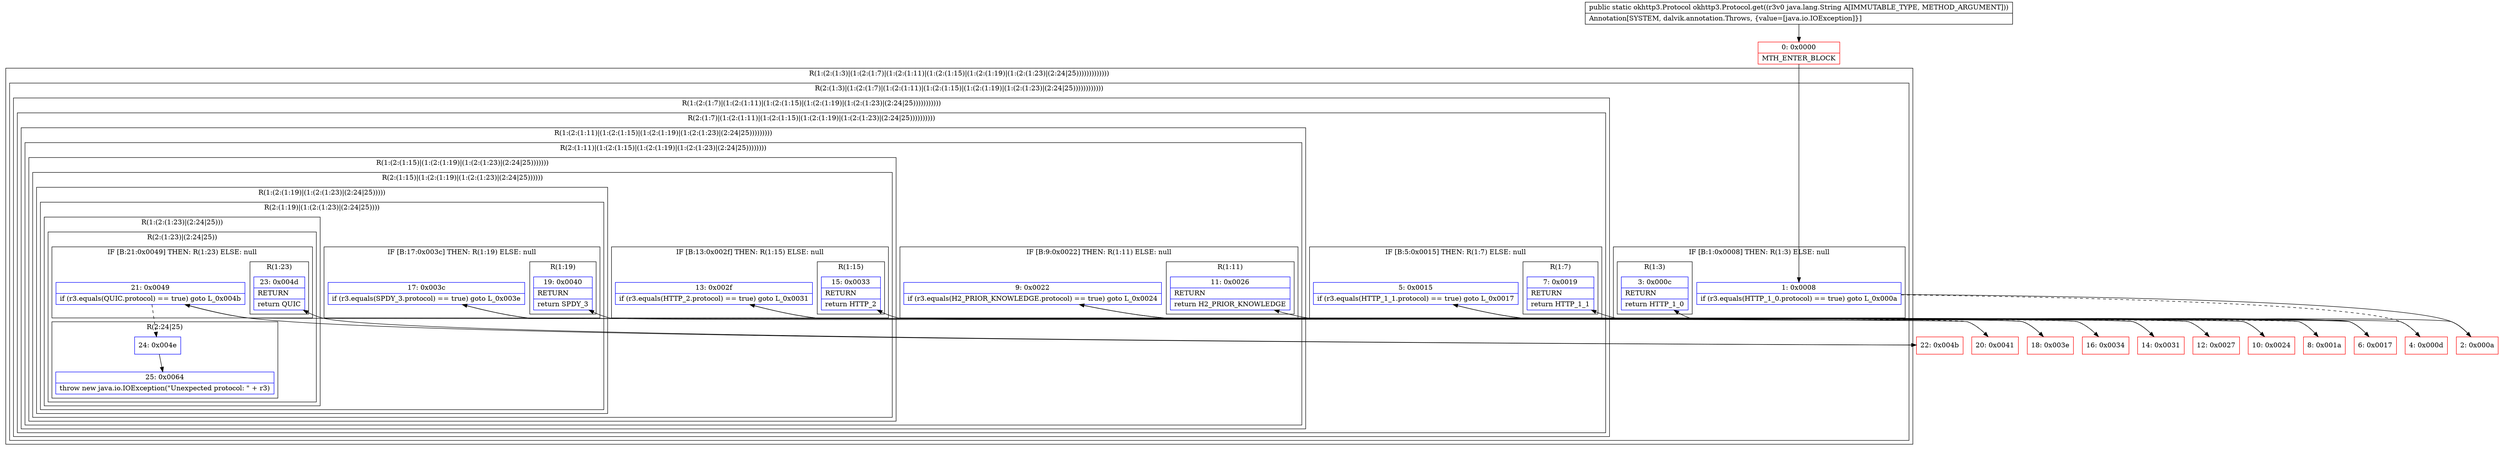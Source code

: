 digraph "CFG forokhttp3.Protocol.get(Ljava\/lang\/String;)Lokhttp3\/Protocol;" {
subgraph cluster_Region_937838101 {
label = "R(1:(2:(1:3)|(1:(2:(1:7)|(1:(2:(1:11)|(1:(2:(1:15)|(1:(2:(1:19)|(1:(2:(1:23)|(2:24|25)))))))))))))";
node [shape=record,color=blue];
subgraph cluster_Region_1004720369 {
label = "R(2:(1:3)|(1:(2:(1:7)|(1:(2:(1:11)|(1:(2:(1:15)|(1:(2:(1:19)|(1:(2:(1:23)|(2:24|25))))))))))))";
node [shape=record,color=blue];
subgraph cluster_IfRegion_1052262294 {
label = "IF [B:1:0x0008] THEN: R(1:3) ELSE: null";
node [shape=record,color=blue];
Node_1 [shape=record,label="{1\:\ 0x0008|if (r3.equals(HTTP_1_0.protocol) == true) goto L_0x000a\l}"];
subgraph cluster_Region_1827692001 {
label = "R(1:3)";
node [shape=record,color=blue];
Node_3 [shape=record,label="{3\:\ 0x000c|RETURN\l|return HTTP_1_0\l}"];
}
}
subgraph cluster_Region_1763932292 {
label = "R(1:(2:(1:7)|(1:(2:(1:11)|(1:(2:(1:15)|(1:(2:(1:19)|(1:(2:(1:23)|(2:24|25)))))))))))";
node [shape=record,color=blue];
subgraph cluster_Region_1156274185 {
label = "R(2:(1:7)|(1:(2:(1:11)|(1:(2:(1:15)|(1:(2:(1:19)|(1:(2:(1:23)|(2:24|25))))))))))";
node [shape=record,color=blue];
subgraph cluster_IfRegion_995138445 {
label = "IF [B:5:0x0015] THEN: R(1:7) ELSE: null";
node [shape=record,color=blue];
Node_5 [shape=record,label="{5\:\ 0x0015|if (r3.equals(HTTP_1_1.protocol) == true) goto L_0x0017\l}"];
subgraph cluster_Region_1428276819 {
label = "R(1:7)";
node [shape=record,color=blue];
Node_7 [shape=record,label="{7\:\ 0x0019|RETURN\l|return HTTP_1_1\l}"];
}
}
subgraph cluster_Region_657744683 {
label = "R(1:(2:(1:11)|(1:(2:(1:15)|(1:(2:(1:19)|(1:(2:(1:23)|(2:24|25)))))))))";
node [shape=record,color=blue];
subgraph cluster_Region_956390612 {
label = "R(2:(1:11)|(1:(2:(1:15)|(1:(2:(1:19)|(1:(2:(1:23)|(2:24|25))))))))";
node [shape=record,color=blue];
subgraph cluster_IfRegion_112338058 {
label = "IF [B:9:0x0022] THEN: R(1:11) ELSE: null";
node [shape=record,color=blue];
Node_9 [shape=record,label="{9\:\ 0x0022|if (r3.equals(H2_PRIOR_KNOWLEDGE.protocol) == true) goto L_0x0024\l}"];
subgraph cluster_Region_1568303441 {
label = "R(1:11)";
node [shape=record,color=blue];
Node_11 [shape=record,label="{11\:\ 0x0026|RETURN\l|return H2_PRIOR_KNOWLEDGE\l}"];
}
}
subgraph cluster_Region_1507026158 {
label = "R(1:(2:(1:15)|(1:(2:(1:19)|(1:(2:(1:23)|(2:24|25)))))))";
node [shape=record,color=blue];
subgraph cluster_Region_1778873596 {
label = "R(2:(1:15)|(1:(2:(1:19)|(1:(2:(1:23)|(2:24|25))))))";
node [shape=record,color=blue];
subgraph cluster_IfRegion_2097584962 {
label = "IF [B:13:0x002f] THEN: R(1:15) ELSE: null";
node [shape=record,color=blue];
Node_13 [shape=record,label="{13\:\ 0x002f|if (r3.equals(HTTP_2.protocol) == true) goto L_0x0031\l}"];
subgraph cluster_Region_1933071698 {
label = "R(1:15)";
node [shape=record,color=blue];
Node_15 [shape=record,label="{15\:\ 0x0033|RETURN\l|return HTTP_2\l}"];
}
}
subgraph cluster_Region_823045071 {
label = "R(1:(2:(1:19)|(1:(2:(1:23)|(2:24|25)))))";
node [shape=record,color=blue];
subgraph cluster_Region_1627363718 {
label = "R(2:(1:19)|(1:(2:(1:23)|(2:24|25))))";
node [shape=record,color=blue];
subgraph cluster_IfRegion_703251024 {
label = "IF [B:17:0x003c] THEN: R(1:19) ELSE: null";
node [shape=record,color=blue];
Node_17 [shape=record,label="{17\:\ 0x003c|if (r3.equals(SPDY_3.protocol) == true) goto L_0x003e\l}"];
subgraph cluster_Region_407470330 {
label = "R(1:19)";
node [shape=record,color=blue];
Node_19 [shape=record,label="{19\:\ 0x0040|RETURN\l|return SPDY_3\l}"];
}
}
subgraph cluster_Region_1549603055 {
label = "R(1:(2:(1:23)|(2:24|25)))";
node [shape=record,color=blue];
subgraph cluster_Region_1089638731 {
label = "R(2:(1:23)|(2:24|25))";
node [shape=record,color=blue];
subgraph cluster_IfRegion_1073029959 {
label = "IF [B:21:0x0049] THEN: R(1:23) ELSE: null";
node [shape=record,color=blue];
Node_21 [shape=record,label="{21\:\ 0x0049|if (r3.equals(QUIC.protocol) == true) goto L_0x004b\l}"];
subgraph cluster_Region_1802447379 {
label = "R(1:23)";
node [shape=record,color=blue];
Node_23 [shape=record,label="{23\:\ 0x004d|RETURN\l|return QUIC\l}"];
}
}
subgraph cluster_Region_1602328057 {
label = "R(2:24|25)";
node [shape=record,color=blue];
Node_24 [shape=record,label="{24\:\ 0x004e}"];
Node_25 [shape=record,label="{25\:\ 0x0064|throw new java.io.IOException(\"Unexpected protocol: \" + r3)\l}"];
}
}
}
}
}
}
}
}
}
}
}
}
}
Node_0 [shape=record,color=red,label="{0\:\ 0x0000|MTH_ENTER_BLOCK\l}"];
Node_2 [shape=record,color=red,label="{2\:\ 0x000a}"];
Node_4 [shape=record,color=red,label="{4\:\ 0x000d}"];
Node_6 [shape=record,color=red,label="{6\:\ 0x0017}"];
Node_8 [shape=record,color=red,label="{8\:\ 0x001a}"];
Node_10 [shape=record,color=red,label="{10\:\ 0x0024}"];
Node_12 [shape=record,color=red,label="{12\:\ 0x0027}"];
Node_14 [shape=record,color=red,label="{14\:\ 0x0031}"];
Node_16 [shape=record,color=red,label="{16\:\ 0x0034}"];
Node_18 [shape=record,color=red,label="{18\:\ 0x003e}"];
Node_20 [shape=record,color=red,label="{20\:\ 0x0041}"];
Node_22 [shape=record,color=red,label="{22\:\ 0x004b}"];
MethodNode[shape=record,label="{public static okhttp3.Protocol okhttp3.Protocol.get((r3v0 java.lang.String A[IMMUTABLE_TYPE, METHOD_ARGUMENT]))  | Annotation[SYSTEM, dalvik.annotation.Throws, \{value=[java.io.IOException]\}]\l}"];
MethodNode -> Node_0;
Node_1 -> Node_2;
Node_1 -> Node_4[style=dashed];
Node_5 -> Node_6;
Node_5 -> Node_8[style=dashed];
Node_9 -> Node_10;
Node_9 -> Node_12[style=dashed];
Node_13 -> Node_14;
Node_13 -> Node_16[style=dashed];
Node_17 -> Node_18;
Node_17 -> Node_20[style=dashed];
Node_21 -> Node_22;
Node_21 -> Node_24[style=dashed];
Node_24 -> Node_25;
Node_0 -> Node_1;
Node_2 -> Node_3;
Node_4 -> Node_5;
Node_6 -> Node_7;
Node_8 -> Node_9;
Node_10 -> Node_11;
Node_12 -> Node_13;
Node_14 -> Node_15;
Node_16 -> Node_17;
Node_18 -> Node_19;
Node_20 -> Node_21;
Node_22 -> Node_23;
}

